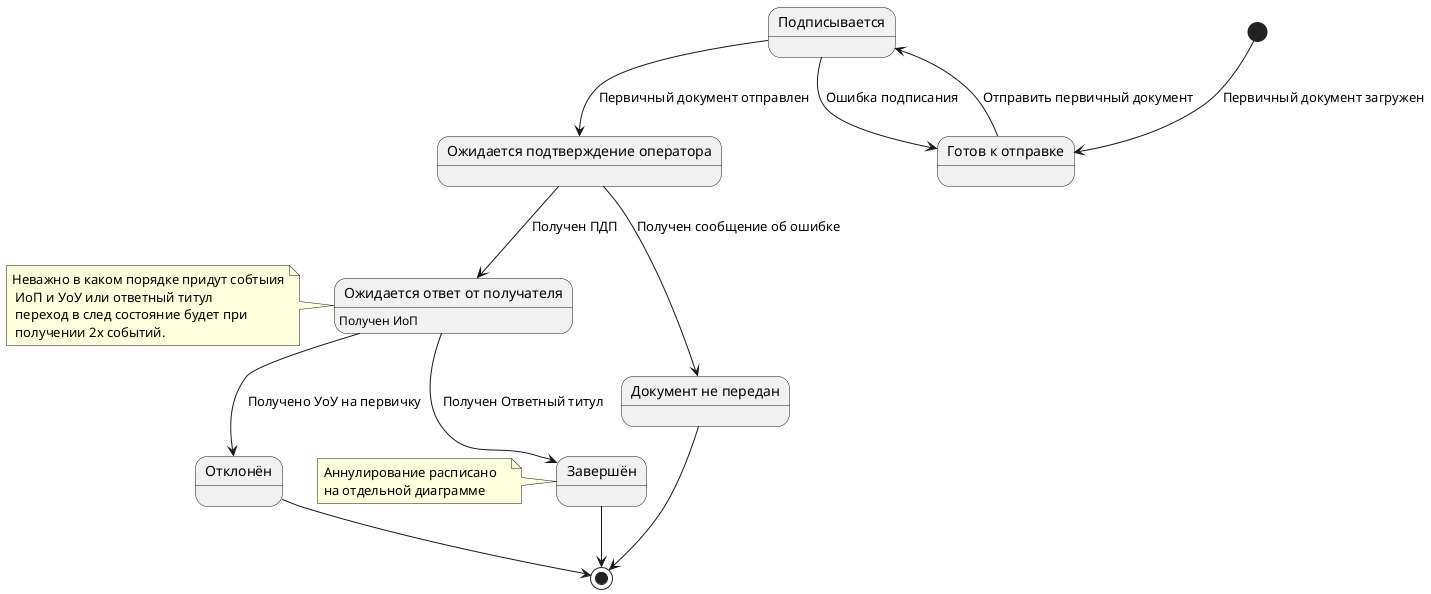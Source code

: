 @startuml Docflows 28 shf/kshf outgoing StateMachine
state "Ожидается подтверждение оператора" as WaitingOperatorAproove
state "Документ не передан" as OperatorError
state "Ожидается ответ от получателя" as WaitingAnswer
state "Завершён" as Copmleted
state "Отклонён" as Rejected
state "Подписывается" as Signing
state "Готов к отправке" as ReadyToSend

[*] --> ReadyToSend : Первичный документ загружен
ReadyToSend --> Signing : Отправить первичный документ
Signing --> ReadyToSend : Ошибка подписания
Signing --> WaitingOperatorAproove : Первичный документ отправлен
WaitingOperatorAproove --> WaitingAnswer : Получен ПДП
WaitingOperatorAproove --> OperatorError : Получен сообщение об ошибке
OperatorError --> [*]
WaitingAnswer : Получен ИоП
note left of WaitingAnswer : Неважно в каком порядке придут собтыия\n ИоП и УоУ или ответный титул \n переход в след состояние будет при \n получении 2х событий.
WaitingAnswer --> Copmleted : Получен Ответный титул

Copmleted --> [*]
note left of Copmleted : Аннулирование расписано   \nна отдельной диаграмме


WaitingAnswer --> Rejected : Получено УоУ на первичку
Rejected --> [*]

@enduml